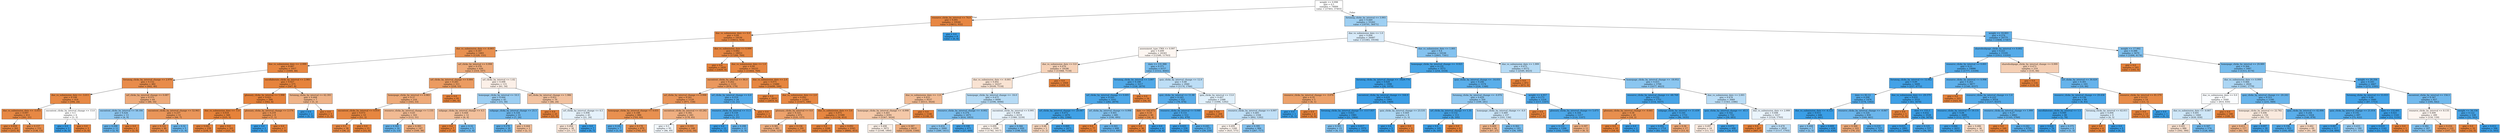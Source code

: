 digraph Tree {
node [shape=box, style="filled", color="black"] ;
0 [label="weight <= 0.998\ngini = 0.5\nsamples = 74806\nvalue = [37403, 37403]", fillcolor="#e5813900"] ;
1 [label="resource_clicks_by_interval <= 74.0\ngini = 0.091\nsamples = 19544\nvalue = [18612, 932]", fillcolor="#e58139f2"] ;
0 -> 1 [labeldistance=2.5, labelangle=45, headlabel="True"] ;
2 [label="due_vs_submission_date <= 0.0\ngini = 0.09\nsamples = 19536\nvalue = [18612, 924]", fillcolor="#e58139f2"] ;
1 -> 2 ;
3 [label="due_vs_submission_date <= -0.003\ngini = 0.187\nsamples = 1483\nvalue = [1328, 155]", fillcolor="#e58139e1"] ;
2 -> 3 ;
4 [label="due_vs_submission_date <= -2.999\ngini = 0.087\nsamples = 1057\nvalue = [1009, 48]", fillcolor="#e58139f3"] ;
3 -> 4 ;
5 [label="forumng_clicks_by_interval_change <= 2.979\ngini = 0.152\nsamples = 482\nvalue = [442, 40]", fillcolor="#e58139e8"] ;
4 -> 5 ;
6 [label="due_vs_submission_date <= -3.011\ngini = 0.108\nsamples = 418\nvalue = [394, 24]", fillcolor="#e58139ef"] ;
5 -> 6 ;
7 [label="due_vs_submission_date <= -5.015\ngini = 0.097\nsamples = 412\nvalue = [391, 21]", fillcolor="#e58139f1"] ;
6 -> 7 ;
8 [label="gini = 0.059\nsamples = 261\nvalue = [253, 8]", fillcolor="#e58139f7"] ;
7 -> 8 ;
9 [label="gini = 0.157\nsamples = 151\nvalue = [138, 13]", fillcolor="#e58139e7"] ;
7 -> 9 ;
10 [label="oucontent_clicks_by_interval_change <= 13.0\ngini = 0.5\nsamples = 6\nvalue = [3, 3]", fillcolor="#e5813900"] ;
6 -> 10 ;
11 [label="gini = 0.0\nsamples = 3\nvalue = [0, 3]", fillcolor="#399de5ff"] ;
10 -> 11 ;
12 [label="gini = 0.0\nsamples = 3\nvalue = [3, 0]", fillcolor="#e58139ff"] ;
10 -> 12 ;
13 [label="url_clicks_by_interval_change <= 0.087\ngini = 0.375\nsamples = 64\nvalue = [48, 16]", fillcolor="#e58139aa"] ;
5 -> 13 ;
14 [label="oucontent_clicks_by_interval <= 58.184\ngini = 0.426\nsamples = 13\nvalue = [4, 9]", fillcolor="#399de58e"] ;
13 -> 14 ;
15 [label="gini = 0.298\nsamples = 11\nvalue = [2, 9]", fillcolor="#399de5c6"] ;
14 -> 15 ;
16 [label="gini = 0.0\nsamples = 2\nvalue = [2, 0]", fillcolor="#e58139ff"] ;
14 -> 16 ;
17 [label="oucontent_clicks_by_interval_change <= 52.963\ngini = 0.237\nsamples = 51\nvalue = [44, 7]", fillcolor="#e58139d6"] ;
13 -> 17 ;
18 [label="gini = 0.122\nsamples = 46\nvalue = [43, 3]", fillcolor="#e58139ed"] ;
17 -> 18 ;
19 [label="gini = 0.32\nsamples = 5\nvalue = [1, 4]", fillcolor="#399de5bf"] ;
17 -> 19 ;
20 [label="oucollaborate_clicks_by_interval <= 2.981\ngini = 0.027\nsamples = 575\nvalue = [567, 8]", fillcolor="#e58139fb"] ;
4 -> 20 ;
21 [label="glossary_clicks_by_interval <= 1.998\ngini = 0.021\nsamples = 568\nvalue = [562, 6]", fillcolor="#e58139fc"] ;
20 -> 21 ;
22 [label="due_vs_submission_date <= -1.0\ngini = 0.018\nsamples = 560\nvalue = [555, 5]", fillcolor="#e58139fd"] ;
21 -> 22 ;
23 [label="gini = 0.041\nsamples = 239\nvalue = [234, 5]", fillcolor="#e58139fa"] ;
22 -> 23 ;
24 [label="gini = 0.0\nsamples = 321\nvalue = [321, 0]", fillcolor="#e58139ff"] ;
22 -> 24 ;
25 [label="glossary_clicks_by_interval_change <= 2.174\ngini = 0.219\nsamples = 8\nvalue = [7, 1]", fillcolor="#e58139db"] ;
21 -> 25 ;
26 [label="gini = 0.0\nsamples = 1\nvalue = [0, 1]", fillcolor="#399de5ff"] ;
25 -> 26 ;
27 [label="gini = 0.0\nsamples = 7\nvalue = [7, 0]", fillcolor="#e58139ff"] ;
25 -> 27 ;
28 [label="forumng_clicks_by_interval <= 62.393\ngini = 0.408\nsamples = 7\nvalue = [5, 2]", fillcolor="#e5813999"] ;
20 -> 28 ;
29 [label="gini = 0.0\nsamples = 2\nvalue = [0, 2]", fillcolor="#399de5ff"] ;
28 -> 29 ;
30 [label="gini = 0.0\nsamples = 5\nvalue = [5, 0]", fillcolor="#e58139ff"] ;
28 -> 30 ;
31 [label="url_clicks_by_interval <= 0.998\ngini = 0.376\nsamples = 426\nvalue = [319, 107]", fillcolor="#e58139a9"] ;
3 -> 31 ;
32 [label="url_clicks_by_interval_change <= 0.004\ngini = 0.283\nsamples = 311\nvalue = [258, 53]", fillcolor="#e58139cb"] ;
31 -> 32 ;
33 [label="homepage_clicks_by_interval <= 0.983\ngini = 0.37\nsamples = 216\nvalue = [163, 53]", fillcolor="#e58139ac"] ;
32 -> 33 ;
34 [label="oucontent_clicks_by_interval <= 0.019\ngini = 0.073\nsamples = 53\nvalue = [51, 2]", fillcolor="#e58139f5"] ;
33 -> 34 ;
35 [label="gini = 0.1\nsamples = 38\nvalue = [36, 2]", fillcolor="#e58139f1"] ;
34 -> 35 ;
36 [label="gini = 0.0\nsamples = 15\nvalue = [15, 0]", fillcolor="#e58139ff"] ;
34 -> 36 ;
37 [label="resource_clicks_by_interval_change <= 1.135\ngini = 0.43\nsamples = 163\nvalue = [112, 51]", fillcolor="#e581398b"] ;
33 -> 37 ;
38 [label="gini = 0.305\nsamples = 16\nvalue = [3, 13]", fillcolor="#399de5c4"] ;
37 -> 38 ;
39 [label="gini = 0.383\nsamples = 147\nvalue = [109, 38]", fillcolor="#e58139a6"] ;
37 -> 39 ;
40 [label="gini = 0.0\nsamples = 95\nvalue = [95, 0]", fillcolor="#e58139ff"] ;
32 -> 40 ;
41 [label="url_clicks_by_interval <= 1.02\ngini = 0.498\nsamples = 115\nvalue = [61, 54]", fillcolor="#e581391d"] ;
31 -> 41 ;
42 [label="homepage_clicks_by_interval <= 10.5\ngini = 0.444\nsamples = 45\nvalue = [15, 30]", fillcolor="#399de57f"] ;
41 -> 42 ;
43 [label="subpage_clicks_by_interval_change <= 4.5\ngini = 0.444\nsamples = 12\nvalue = [8, 4]", fillcolor="#e581397f"] ;
42 -> 43 ;
44 [label="gini = 0.0\nsamples = 7\nvalue = [7, 0]", fillcolor="#e58139ff"] ;
43 -> 44 ;
45 [label="gini = 0.32\nsamples = 5\nvalue = [1, 4]", fillcolor="#399de5bf"] ;
43 -> 45 ;
46 [label="subpage_clicks_by_interval_change <= 25.5\ngini = 0.334\nsamples = 33\nvalue = [7, 26]", fillcolor="#399de5ba"] ;
42 -> 46 ;
47 [label="gini = 0.278\nsamples = 30\nvalue = [5, 25]", fillcolor="#399de5cc"] ;
46 -> 47 ;
48 [label="gini = 0.444\nsamples = 3\nvalue = [2, 1]", fillcolor="#e581397f"] ;
46 -> 48 ;
49 [label="url_clicks_by_interval_change <= 1.986\ngini = 0.451\nsamples = 70\nvalue = [46, 24]", fillcolor="#e581397a"] ;
41 -> 49 ;
50 [label="gini = 0.0\nsamples = 25\nvalue = [25, 0]", fillcolor="#e58139ff"] ;
49 -> 50 ;
51 [label="url_clicks_by_interval_change <= 4.5\ngini = 0.498\nsamples = 45\nvalue = [21, 24]", fillcolor="#399de520"] ;
49 -> 51 ;
52 [label="gini = 0.494\nsamples = 38\nvalue = [21, 17]", fillcolor="#e5813931"] ;
51 -> 52 ;
53 [label="gini = 0.0\nsamples = 7\nvalue = [0, 7]", fillcolor="#399de5ff"] ;
51 -> 53 ;
54 [label="due_vs_submission_date <= 0.999\ngini = 0.082\nsamples = 18053\nvalue = [17284, 769]", fillcolor="#e58139f4"] ;
2 -> 54 ;
55 [label="gini = 0.0\nsamples = 1820\nvalue = [1820, 0]", fillcolor="#e58139ff"] ;
54 -> 55 ;
56 [label="due_vs_submission_date <= 1.0\ngini = 0.09\nsamples = 16233\nvalue = [15464, 769]", fillcolor="#e58139f2"] ;
54 -> 56 ;
57 [label="oucontent_clicks_by_interval <= 84.0\ngini = 0.262\nsamples = 1153\nvalue = [974, 179]", fillcolor="#e58139d0"] ;
56 -> 57 ;
58 [label="url_clicks_by_interval_change <= 0.998\ngini = 0.241\nsamples = 1129\nvalue = [971, 158]", fillcolor="#e58139d6"] ;
57 -> 58 ;
59 [label="homepage_clicks_by_interval_change <= 0.031\ngini = 0.188\nsamples = 886\nvalue = [793, 93]", fillcolor="#e58139e1"] ;
58 -> 59 ;
60 [label="gini = 0.245\nsamples = 7\nvalue = [1, 6]", fillcolor="#399de5d4"] ;
59 -> 60 ;
61 [label="gini = 0.178\nsamples = 879\nvalue = [792, 87]", fillcolor="#e58139e3"] ;
59 -> 61 ;
62 [label="oucontent_clicks_by_interval <= 43.282\ngini = 0.392\nsamples = 243\nvalue = [178, 65]", fillcolor="#e58139a2"] ;
58 -> 62 ;
63 [label="gini = 0.5\nsamples = 95\nvalue = [46, 49]", fillcolor="#399de510"] ;
62 -> 63 ;
64 [label="gini = 0.193\nsamples = 148\nvalue = [132, 16]", fillcolor="#e58139e0"] ;
62 -> 64 ;
65 [label="url_clicks_by_interval_change <= 6.0\ngini = 0.219\nsamples = 24\nvalue = [3, 21]", fillcolor="#399de5db"] ;
57 -> 65 ;
66 [label="resource_clicks_by_interval <= 11.5\ngini = 0.159\nsamples = 23\nvalue = [2, 21]", fillcolor="#399de5e7"] ;
65 -> 66 ;
67 [label="gini = 0.0\nsamples = 12\nvalue = [0, 12]", fillcolor="#399de5ff"] ;
66 -> 67 ;
68 [label="gini = 0.298\nsamples = 11\nvalue = [2, 9]", fillcolor="#399de5c6"] ;
66 -> 68 ;
69 [label="gini = 0.0\nsamples = 1\nvalue = [1, 0]", fillcolor="#e58139ff"] ;
65 -> 69 ;
70 [label="due_vs_submission_date <= 2.0\ngini = 0.075\nsamples = 15080\nvalue = [14490, 590]", fillcolor="#e58139f5"] ;
56 -> 70 ;
71 [label="gini = 0.0\nsamples = 2819\nvalue = [2819, 0]", fillcolor="#e58139ff"] ;
70 -> 71 ;
72 [label="due_vs_submission_date <= 2.0\ngini = 0.092\nsamples = 12261\nvalue = [11671, 590]", fillcolor="#e58139f2"] ;
70 -> 72 ;
73 [label="glossary_clicks_by_interval <= 0.0\ngini = 0.325\nsamples = 672\nvalue = [535, 137]", fillcolor="#e58139be"] ;
72 -> 73 ;
74 [label="gini = 0.381\nsamples = 481\nvalue = [358, 123]", fillcolor="#e58139a7"] ;
73 -> 74 ;
75 [label="gini = 0.136\nsamples = 191\nvalue = [177, 14]", fillcolor="#e58139eb"] ;
73 -> 75 ;
76 [label="due_vs_submission_date <= 3.0\ngini = 0.075\nsamples = 11589\nvalue = [11136, 453]", fillcolor="#e58139f5"] ;
72 -> 76 ;
77 [label="gini = 0.0\nsamples = 2244\nvalue = [2244, 0]", fillcolor="#e58139ff"] ;
76 -> 77 ;
78 [label="gini = 0.092\nsamples = 9345\nvalue = [8892, 453]", fillcolor="#e58139f2"] ;
76 -> 78 ;
79 [label="gini = 0.0\nsamples = 8\nvalue = [0, 8]", fillcolor="#399de5ff"] ;
1 -> 79 ;
80 [label="forumng_clicks_by_interval <= 3.993\ngini = 0.449\nsamples = 55262\nvalue = [18791, 36471]", fillcolor="#399de57c"] ;
0 -> 80 [labeldistance=2.5, labelangle=-45, headlabel="False"] ;
81 [label="due_vs_submission_date <= 1.0\ngini = 0.494\nsamples = 34487\nvalue = [15383, 19104]", fillcolor="#399de532"] ;
80 -> 81 ;
82 [label="assessment_type_CMA <= 0.997\ngini = 0.499\nsamples = 24343\nvalue = [12580, 11763]", fillcolor="#e5813911"] ;
81 -> 82 ;
83 [label="due_vs_submission_date <= 0.0\ngini = 0.476\nsamples = 18186\nvalue = [11068, 7118]", fillcolor="#e581395b"] ;
82 -> 83 ;
84 [label="due_vs_submission_date <= -0.001\ngini = 0.492\nsamples = 16227\nvalue = [9109, 7118]", fillcolor="#e5813938"] ;
83 -> 84 ;
85 [label="due_vs_submission_date <= -1.0\ngini = 0.433\nsamples = 9537\nvalue = [6513, 3024]", fillcolor="#e5813989"] ;
84 -> 85 ;
86 [label="homepage_clicks_by_interval_change <= -6.998\ngini = 0.461\nsamples = 8391\nvalue = [5367, 3024]", fillcolor="#e581396f"] ;
85 -> 86 ;
87 [label="gini = 0.498\nsamples = 3972\nvalue = [2108, 1864]", fillcolor="#e581391e"] ;
86 -> 87 ;
88 [label="gini = 0.387\nsamples = 4419\nvalue = [3259, 1160]", fillcolor="#e58139a4"] ;
86 -> 88 ;
89 [label="gini = 0.0\nsamples = 1146\nvalue = [1146, 0]", fillcolor="#e58139ff"] ;
85 -> 89 ;
90 [label="homepage_clicks_by_interval_change <= -16.0\ngini = 0.475\nsamples = 6690\nvalue = [2596, 4094]", fillcolor="#399de55d"] ;
84 -> 90 ;
91 [label="resource_clicks_by_interval_change <= -0.002\ngini = 0.374\nsamples = 2471\nvalue = [616, 1855]", fillcolor="#399de5aa"] ;
90 -> 91 ;
92 [label="gini = 0.416\nsamples = 2000\nvalue = [589, 1411]", fillcolor="#399de595"] ;
91 -> 92 ;
93 [label="gini = 0.108\nsamples = 471\nvalue = [27, 444]", fillcolor="#399de5ef"] ;
91 -> 93 ;
94 [label="oucontent_clicks_by_interval <= 0.995\ngini = 0.498\nsamples = 4219\nvalue = [1980, 2239]", fillcolor="#399de51d"] ;
90 -> 94 ;
95 [label="gini = 0.499\nsamples = 3399\nvalue = [1782, 1617]", fillcolor="#e5813918"] ;
94 -> 95 ;
96 [label="gini = 0.366\nsamples = 820\nvalue = [198, 622]", fillcolor="#399de5ae"] ;
94 -> 96 ;
97 [label="gini = 0.0\nsamples = 1959\nvalue = [1959, 0]", fillcolor="#e58139ff"] ;
83 -> 97 ;
98 [label="date <= 131.988\ngini = 0.371\nsamples = 6157\nvalue = [1512, 4645]", fillcolor="#399de5ac"] ;
82 -> 98 ;
99 [label="forumng_clicks_by_interval <= 3.007\ngini = 0.188\nsamples = 3217\nvalue = [338, 2879]", fillcolor="#399de5e1"] ;
98 -> 99 ;
100 [label="url_clicks_by_interval_change <= 0.005\ngini = 0.163\nsamples = 3161\nvalue = [282, 2879]", fillcolor="#399de5e6"] ;
99 -> 100 ;
101 [label="url_clicks_by_interval_change <= -20.047\ngini = 0.072\nsamples = 2476\nvalue = [92, 2384]", fillcolor="#399de5f5"] ;
100 -> 101 ;
102 [label="gini = 0.48\nsamples = 5\nvalue = [3, 2]", fillcolor="#e5813955"] ;
101 -> 102 ;
103 [label="gini = 0.069\nsamples = 2471\nvalue = [89, 2382]", fillcolor="#399de5f5"] ;
101 -> 103 ;
104 [label="url_clicks_by_interval_change <= 0.998\ngini = 0.401\nsamples = 685\nvalue = [190, 495]", fillcolor="#399de59d"] ;
100 -> 104 ;
105 [label="gini = 0.0\nsamples = 77\nvalue = [77, 0]", fillcolor="#e58139ff"] ;
104 -> 105 ;
106 [label="gini = 0.303\nsamples = 608\nvalue = [113, 495]", fillcolor="#399de5c5"] ;
104 -> 106 ;
107 [label="gini = 0.0\nsamples = 56\nvalue = [56, 0]", fillcolor="#e58139ff"] ;
99 -> 107 ;
108 [label="quiz_clicks_by_interval_change <= 12.0\ngini = 0.48\nsamples = 2940\nvalue = [1174, 1766]", fillcolor="#399de555"] ;
98 -> 108 ;
109 [label="quiz_clicks_by_interval <= 11.98\ngini = 0.243\nsamples = 552\nvalue = [78, 474]", fillcolor="#399de5d5"] ;
108 -> 109 ;
110 [label="date <= 162.472\ngini = 0.18\nsamples = 40\nvalue = [36, 4]", fillcolor="#e58139e3"] ;
109 -> 110 ;
111 [label="gini = 0.0\nsamples = 36\nvalue = [36, 0]", fillcolor="#e58139ff"] ;
110 -> 111 ;
112 [label="gini = 0.0\nsamples = 4\nvalue = [0, 4]", fillcolor="#399de5ff"] ;
110 -> 112 ;
113 [label="resource_clicks_by_interval <= 0.048\ngini = 0.151\nsamples = 512\nvalue = [42, 470]", fillcolor="#399de5e8"] ;
109 -> 113 ;
114 [label="gini = 0.025\nsamples = 239\nvalue = [3, 236]", fillcolor="#399de5fc"] ;
113 -> 114 ;
115 [label="gini = 0.245\nsamples = 273\nvalue = [39, 234]", fillcolor="#399de5d4"] ;
113 -> 115 ;
116 [label="quiz_clicks_by_interval <= 13.0\ngini = 0.497\nsamples = 2388\nvalue = [1096, 1292]", fillcolor="#399de527"] ;
108 -> 116 ;
117 [label="gini = 0.0\nsamples = 204\nvalue = [204, 0]", fillcolor="#e58139ff"] ;
116 -> 117 ;
118 [label="resource_clicks_by_interval_change <= 0.997\ngini = 0.483\nsamples = 2184\nvalue = [892, 1292]", fillcolor="#399de54f"] ;
116 -> 118 ;
119 [label="gini = 0.499\nsamples = 1200\nvalue = [625, 575]", fillcolor="#e5813914"] ;
118 -> 119 ;
120 [label="gini = 0.395\nsamples = 984\nvalue = [267, 717]", fillcolor="#399de5a0"] ;
118 -> 120 ;
121 [label="due_vs_submission_date <= 1.001\ngini = 0.4\nsamples = 10144\nvalue = [2803, 7341]", fillcolor="#399de59e"] ;
81 -> 121 ;
122 [label="homepage_clicks_by_interval_change <= -9.925\ngini = 0.132\nsamples = 3572\nvalue = [254, 3318]", fillcolor="#399de5eb"] ;
121 -> 122 ;
123 [label="forumng_clicks_by_interval_change <= -1629.774\ngini = 0.028\nsamples = 1998\nvalue = [28, 1970]", fillcolor="#399de5fb"] ;
122 -> 123 ;
124 [label="resource_clicks_by_interval_change <= -3.076\ngini = 0.32\nsamples = 5\nvalue = [4, 1]", fillcolor="#e58139bf"] ;
123 -> 124 ;
125 [label="gini = 0.0\nsamples = 1\nvalue = [0, 1]", fillcolor="#399de5ff"] ;
124 -> 125 ;
126 [label="gini = 0.0\nsamples = 4\nvalue = [4, 0]", fillcolor="#e58139ff"] ;
124 -> 126 ;
127 [label="oucontent_clicks_by_interval_change <= 164.0\ngini = 0.024\nsamples = 1993\nvalue = [24, 1969]", fillcolor="#399de5fc"] ;
123 -> 127 ;
128 [label="forumng_clicks_by_interval_change <= -1117.937\ngini = 0.021\nsamples = 1985\nvalue = [21, 1964]", fillcolor="#399de5fc"] ;
127 -> 128 ;
129 [label="gini = 0.391\nsamples = 15\nvalue = [4, 11]", fillcolor="#399de5a2"] ;
128 -> 129 ;
130 [label="gini = 0.017\nsamples = 1970\nvalue = [17, 1953]", fillcolor="#399de5fd"] ;
128 -> 130 ;
131 [label="quiz_clicks_by_interval_change <= 23.535\ngini = 0.469\nsamples = 8\nvalue = [3, 5]", fillcolor="#399de566"] ;
127 -> 131 ;
132 [label="gini = 0.0\nsamples = 5\nvalue = [0, 5]", fillcolor="#399de5ff"] ;
131 -> 132 ;
133 [label="gini = 0.0\nsamples = 3\nvalue = [3, 0]", fillcolor="#e58139ff"] ;
131 -> 133 ;
134 [label="quiz_clicks_by_interval_change <= -14.031\ngini = 0.246\nsamples = 1574\nvalue = [226, 1348]", fillcolor="#399de5d4"] ;
122 -> 134 ;
135 [label="forumng_clicks_by_interval_change <= -0.976\ngini = 0.429\nsamples = 350\nvalue = [109, 241]", fillcolor="#399de58c"] ;
134 -> 135 ;
136 [label="url_clicks_by_interval_change <= 1.35\ngini = 0.132\nsamples = 113\nvalue = [8, 105]", fillcolor="#399de5ec"] ;
135 -> 136 ;
137 [label="gini = 0.0\nsamples = 105\nvalue = [0, 105]", fillcolor="#399de5ff"] ;
136 -> 137 ;
138 [label="gini = 0.0\nsamples = 8\nvalue = [8, 0]", fillcolor="#e58139ff"] ;
136 -> 138 ;
139 [label="homepage_clicks_by_interval_change <= -6.0\ngini = 0.489\nsamples = 237\nvalue = [101, 136]", fillcolor="#399de542"] ;
135 -> 139 ;
140 [label="gini = 0.409\nsamples = 94\nvalue = [67, 27]", fillcolor="#e5813998"] ;
139 -> 140 ;
141 [label="gini = 0.362\nsamples = 143\nvalue = [34, 109]", fillcolor="#399de5af"] ;
139 -> 141 ;
142 [label="weight <= 4.957\ngini = 0.173\nsamples = 1224\nvalue = [117, 1107]", fillcolor="#399de5e4"] ;
134 -> 142 ;
143 [label="gini = 0.0\nsamples = 7\nvalue = [7, 0]", fillcolor="#e58139ff"] ;
142 -> 143 ;
144 [label="glossary_clicks_by_interval_change <= 5.473\ngini = 0.164\nsamples = 1217\nvalue = [110, 1107]", fillcolor="#399de5e6"] ;
142 -> 144 ;
145 [label="gini = 0.155\nsamples = 1206\nvalue = [102, 1104]", fillcolor="#399de5e7"] ;
144 -> 145 ;
146 [label="gini = 0.397\nsamples = 11\nvalue = [8, 3]", fillcolor="#e581399f"] ;
144 -> 146 ;
147 [label="due_vs_submission_date <= 1.999\ngini = 0.475\nsamples = 6572\nvalue = [2549, 4023]", fillcolor="#399de55d"] ;
121 -> 147 ;
148 [label="gini = 0.0\nsamples = 872\nvalue = [872, 0]", fillcolor="#e58139ff"] ;
147 -> 148 ;
149 [label="homepage_clicks_by_interval_change <= -18.952\ngini = 0.415\nsamples = 5700\nvalue = [1677, 4023]", fillcolor="#399de595"] ;
147 -> 149 ;
150 [label="resource_clicks_by_interval_change <= -68.768\ngini = 0.122\nsamples = 1751\nvalue = [114, 1637]", fillcolor="#399de5ed"] ;
149 -> 150 ;
151 [label="glossary_clicks_by_interval_change <= -0.641\ngini = 0.18\nsamples = 20\nvalue = [18, 2]", fillcolor="#e58139e3"] ;
150 -> 151 ;
152 [label="gini = 0.0\nsamples = 18\nvalue = [18, 0]", fillcolor="#e58139ff"] ;
151 -> 152 ;
153 [label="gini = 0.0\nsamples = 2\nvalue = [0, 2]", fillcolor="#399de5ff"] ;
151 -> 153 ;
154 [label="subpage_clicks_by_interval <= 11.439\ngini = 0.105\nsamples = 1731\nvalue = [96, 1635]", fillcolor="#399de5f0"] ;
150 -> 154 ;
155 [label="gini = 0.092\nsamples = 1714\nvalue = [83, 1631]", fillcolor="#399de5f2"] ;
154 -> 155 ;
156 [label="gini = 0.36\nsamples = 17\nvalue = [13, 4]", fillcolor="#e58139b1"] ;
154 -> 156 ;
157 [label="due_vs_submission_date <= 2.001\ngini = 0.478\nsamples = 3949\nvalue = [1563, 2386]", fillcolor="#399de558"] ;
149 -> 157 ;
158 [label="quiz_clicks_by_interval_change <= -45.5\ngini = 0.102\nsamples = 722\nvalue = [39, 683]", fillcolor="#399de5f0"] ;
157 -> 158 ;
159 [label="gini = 0.497\nsamples = 24\nvalue = [13, 11]", fillcolor="#e5813927"] ;
158 -> 159 ;
160 [label="gini = 0.072\nsamples = 698\nvalue = [26, 672]", fillcolor="#399de5f5"] ;
158 -> 160 ;
161 [label="due_vs_submission_date <= 2.999\ngini = 0.498\nsamples = 3227\nvalue = [1524, 1703]", fillcolor="#399de51b"] ;
157 -> 161 ;
162 [label="gini = 0.0\nsamples = 407\nvalue = [407, 0]", fillcolor="#e58139ff"] ;
161 -> 162 ;
163 [label="gini = 0.478\nsamples = 2820\nvalue = [1117, 1703]", fillcolor="#399de558"] ;
161 -> 163 ;
164 [label="weight <= 10.003\ngini = 0.274\nsamples = 20775\nvalue = [3408, 17367]", fillcolor="#399de5cd"] ;
80 -> 164 ;
165 [label="sharedsubpage_clicks_by_interval <= 0.002\ngini = 0.221\nsamples = 15105\nvalue = [1912, 13193]", fillcolor="#399de5da"] ;
164 -> 165 ;
166 [label="resource_clicks_by_interval <= 0.001\ngini = 0.21\nsamples = 14886\nvalue = [1777, 13109]", fillcolor="#399de5dc"] ;
165 -> 166 ;
167 [label="forumng_clicks_by_interval <= 12.962\ngini = 0.09\nsamples = 5009\nvalue = [237, 4772]", fillcolor="#399de5f2"] ;
166 -> 167 ;
168 [label="date <= 82.12\ngini = 0.208\nsamples = 1476\nvalue = [174, 1302]", fillcolor="#399de5dd"] ;
167 -> 168 ;
169 [label="due_vs_submission_date <= -6.123\ngini = 0.015\nsamples = 646\nvalue = [5, 641]", fillcolor="#399de5fd"] ;
168 -> 169 ;
170 [label="gini = 0.408\nsamples = 7\nvalue = [2, 5]", fillcolor="#399de599"] ;
169 -> 170 ;
171 [label="gini = 0.009\nsamples = 639\nvalue = [3, 636]", fillcolor="#399de5fe"] ;
169 -> 171 ;
172 [label="resource_clicks_by_interval_change <= -0.067\ngini = 0.324\nsamples = 830\nvalue = [169, 661]", fillcolor="#399de5be"] ;
168 -> 172 ;
173 [label="gini = 0.368\nsamples = 103\nvalue = [78, 25]", fillcolor="#e58139ad"] ;
172 -> 173 ;
174 [label="gini = 0.219\nsamples = 727\nvalue = [91, 636]", fillcolor="#399de5db"] ;
172 -> 174 ;
175 [label="due_vs_submission_date <= -29.379\ngini = 0.035\nsamples = 3533\nvalue = [63, 3470]", fillcolor="#399de5fa"] ;
167 -> 175 ;
176 [label="gini = 0.0\nsamples = 5\nvalue = [5, 0]", fillcolor="#e58139ff"] ;
175 -> 176 ;
177 [label="date <= 155.5\ngini = 0.032\nsamples = 3528\nvalue = [58, 3470]", fillcolor="#399de5fb"] ;
175 -> 177 ;
178 [label="gini = 0.015\nsamples = 2991\nvalue = [22, 2969]", fillcolor="#399de5fd"] ;
177 -> 178 ;
179 [label="gini = 0.125\nsamples = 537\nvalue = [36, 501]", fillcolor="#399de5ed"] ;
177 -> 179 ;
180 [label="resource_clicks_by_interval <= 0.998\ngini = 0.263\nsamples = 9877\nvalue = [1540, 8337]", fillcolor="#399de5d0"] ;
166 -> 180 ;
181 [label="gini = 0.0\nsamples = 323\nvalue = [323, 0]", fillcolor="#e58139ff"] ;
180 -> 181 ;
182 [label="resource_clicks_by_interval_change <= 1.0\ngini = 0.222\nsamples = 9554\nvalue = [1217, 8337]", fillcolor="#399de5da"] ;
180 -> 182 ;
183 [label="resource_clicks_by_interval <= 19.131\ngini = 0.08\nsamples = 2689\nvalue = [112, 2577]", fillcolor="#399de5f4"] ;
182 -> 183 ;
184 [label="gini = 0.066\nsamples = 2653\nvalue = [91, 2562]", fillcolor="#399de5f6"] ;
183 -> 184 ;
185 [label="gini = 0.486\nsamples = 36\nvalue = [21, 15]", fillcolor="#e5813949"] ;
183 -> 185 ;
186 [label="resource_clicks_by_interval_change <= 1.999\ngini = 0.27\nsamples = 6865\nvalue = [1105, 5760]", fillcolor="#399de5ce"] ;
182 -> 186 ;
187 [label="gini = 0.0\nsamples = 160\nvalue = [160, 0]", fillcolor="#e58139ff"] ;
186 -> 187 ;
188 [label="gini = 0.242\nsamples = 6705\nvalue = [945, 5760]", fillcolor="#399de5d5"] ;
186 -> 188 ;
189 [label="sharedsubpage_clicks_by_interval_change <= 0.999\ngini = 0.473\nsamples = 219\nvalue = [135, 84]", fillcolor="#e5813960"] ;
165 -> 189 ;
190 [label="gini = 0.0\nsamples = 116\nvalue = [116, 0]", fillcolor="#e58139ff"] ;
189 -> 190 ;
191 [label="url_clicks_by_interval <= 30.029\ngini = 0.301\nsamples = 103\nvalue = [19, 84]", fillcolor="#399de5c5"] ;
189 -> 191 ;
192 [label="resource_clicks_by_interval_change <= 29.436\ngini = 0.126\nsamples = 89\nvalue = [6, 83]", fillcolor="#399de5ed"] ;
191 -> 192 ;
193 [label="oucollaborate_clicks_by_interval <= 1.5\ngini = 0.049\nsamples = 80\nvalue = [2, 78]", fillcolor="#399de5f8"] ;
192 -> 193 ;
194 [label="gini = 0.026\nsamples = 76\nvalue = [1, 75]", fillcolor="#399de5fc"] ;
193 -> 194 ;
195 [label="gini = 0.375\nsamples = 4\nvalue = [1, 3]", fillcolor="#399de5aa"] ;
193 -> 195 ;
196 [label="forumng_clicks_by_interval <= 62.011\ngini = 0.494\nsamples = 9\nvalue = [4, 5]", fillcolor="#399de533"] ;
192 -> 196 ;
197 [label="gini = 0.0\nsamples = 4\nvalue = [4, 0]", fillcolor="#e58139ff"] ;
196 -> 197 ;
198 [label="gini = 0.0\nsamples = 5\nvalue = [0, 5]", fillcolor="#399de5ff"] ;
196 -> 198 ;
199 [label="resource_clicks_by_interval <= 81.579\ngini = 0.133\nsamples = 14\nvalue = [13, 1]", fillcolor="#e58139eb"] ;
191 -> 199 ;
200 [label="gini = 0.0\nsamples = 13\nvalue = [13, 0]", fillcolor="#e58139ff"] ;
199 -> 200 ;
201 [label="gini = 0.0\nsamples = 1\nvalue = [0, 1]", fillcolor="#399de5ff"] ;
199 -> 201 ;
202 [label="weight <= 17.992\ngini = 0.388\nsamples = 5670\nvalue = [1496, 4174]", fillcolor="#399de5a4"] ;
164 -> 202 ;
203 [label="gini = 0.0\nsamples = 183\nvalue = [183, 0]", fillcolor="#e58139ff"] ;
202 -> 203 ;
204 [label="homepage_clicks_by_interval <= 29.989\ngini = 0.364\nsamples = 5487\nvalue = [1313, 4174]", fillcolor="#399de5af"] ;
202 -> 204 ;
205 [label="due_vs_submission_date <= 0.999\ngini = 0.466\nsamples = 2820\nvalue = [1041, 1779]", fillcolor="#399de56a"] ;
204 -> 205 ;
206 [label="due_vs_submission_date <= 0.0\ngini = 0.5\nsamples = 1640\nvalue = [810, 830]", fillcolor="#399de506"] ;
205 -> 206 ;
207 [label="due_vs_submission_date <= -0.007\ngini = 0.491\nsamples = 1460\nvalue = [630, 830]", fillcolor="#399de53d"] ;
206 -> 207 ;
208 [label="gini = 0.491\nsamples = 886\nvalue = [502, 384]", fillcolor="#e581393c"] ;
207 -> 208 ;
209 [label="gini = 0.347\nsamples = 574\nvalue = [128, 446]", fillcolor="#399de5b6"] ;
207 -> 209 ;
210 [label="gini = 0.0\nsamples = 180\nvalue = [180, 0]", fillcolor="#e58139ff"] ;
206 -> 210 ;
211 [label="quiz_clicks_by_interval_change <= -20.242\ngini = 0.315\nsamples = 1180\nvalue = [231, 949]", fillcolor="#399de5c1"] ;
205 -> 211 ;
212 [label="homepage_clicks_by_interval <= 22.782\ngini = 0.496\nsamples = 156\nvalue = [85, 71]", fillcolor="#e581392a"] ;
211 -> 212 ;
213 [label="gini = 0.412\nsamples = 117\nvalue = [83, 34]", fillcolor="#e5813997"] ;
212 -> 213 ;
214 [label="gini = 0.097\nsamples = 39\nvalue = [2, 37]", fillcolor="#399de5f1"] ;
212 -> 214 ;
215 [label="quiz_clicks_by_interval <= 42.006\ngini = 0.244\nsamples = 1024\nvalue = [146, 878]", fillcolor="#399de5d5"] ;
211 -> 215 ;
216 [label="gini = 0.196\nsamples = 955\nvalue = [105, 850]", fillcolor="#399de5e0"] ;
215 -> 216 ;
217 [label="gini = 0.482\nsamples = 69\nvalue = [41, 28]", fillcolor="#e5813951"] ;
215 -> 217 ;
218 [label="weight <= 20.356\ngini = 0.183\nsamples = 2667\nvalue = [272, 2395]", fillcolor="#399de5e2"] ;
204 -> 218 ;
219 [label="forumng_clicks_by_interval <= 53.933\ngini = 0.09\nsamples = 1840\nvalue = [87, 1753]", fillcolor="#399de5f2"] ;
218 -> 219 ;
220 [label="quiz_clicks_by_interval_change <= 21.014\ngini = 0.192\nsamples = 697\nvalue = [75, 622]", fillcolor="#399de5e0"] ;
219 -> 220 ;
221 [label="gini = 0.067\nsamples = 517\nvalue = [18, 499]", fillcolor="#399de5f6"] ;
220 -> 221 ;
222 [label="gini = 0.433\nsamples = 180\nvalue = [57, 123]", fillcolor="#399de589"] ;
220 -> 222 ;
223 [label="date <= 132.601\ngini = 0.021\nsamples = 1143\nvalue = [12, 1131]", fillcolor="#399de5fc"] ;
219 -> 223 ;
224 [label="gini = 0.019\nsamples = 1142\nvalue = [11, 1131]", fillcolor="#399de5fd"] ;
223 -> 224 ;
225 [label="gini = 0.0\nsamples = 1\nvalue = [1, 0]", fillcolor="#e58139ff"] ;
223 -> 225 ;
226 [label="oucontent_clicks_by_interval <= 156.5\ngini = 0.347\nsamples = 827\nvalue = [185, 642]", fillcolor="#399de5b6"] ;
218 -> 226 ;
227 [label="resource_clicks_by_interval <= 8.135\ngini = 0.499\nsamples = 289\nvalue = [150, 139]", fillcolor="#e5813913"] ;
226 -> 227 ;
228 [label="gini = 0.382\nsamples = 167\nvalue = [43, 124]", fillcolor="#399de5a7"] ;
227 -> 228 ;
229 [label="gini = 0.216\nsamples = 122\nvalue = [107, 15]", fillcolor="#e58139db"] ;
227 -> 229 ;
230 [label="weight <= 34.156\ngini = 0.122\nsamples = 538\nvalue = [35, 503]", fillcolor="#399de5ed"] ;
226 -> 230 ;
231 [label="gini = 0.0\nsamples = 32\nvalue = [32, 0]", fillcolor="#e58139ff"] ;
230 -> 231 ;
232 [label="gini = 0.012\nsamples = 506\nvalue = [3, 503]", fillcolor="#399de5fd"] ;
230 -> 232 ;
}